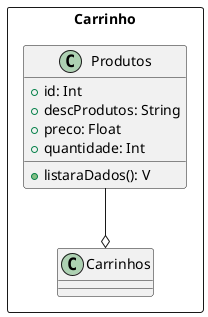 @startuml carrinho
package Carrinho <<rectangle>> {

  ' Classes
  class Produtos {
    + id: Int
    + descProdutos: String
    + preco: Float
    + quantidade: Int
    + listaraDados(): V
  }

  class Carrinhos {

  }

  ' Relacionamentos
  Produtos --o Carrinhos

}
@enduml